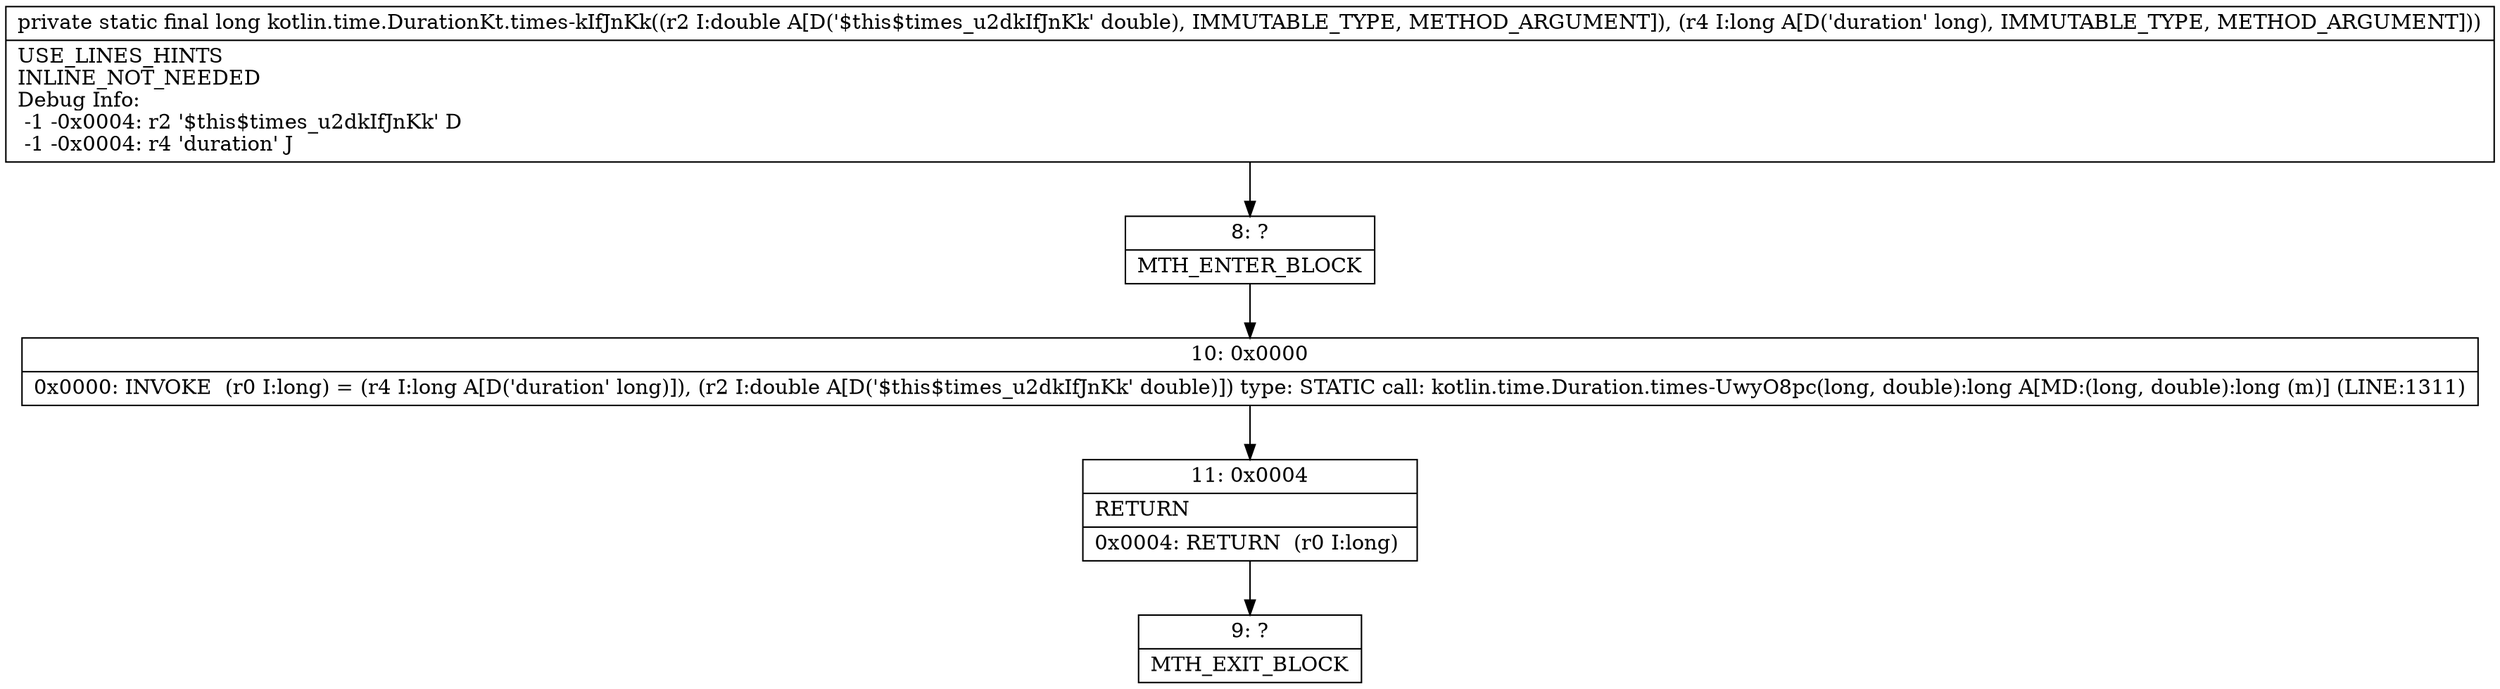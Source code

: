 digraph "CFG forkotlin.time.DurationKt.times\-kIfJnKk(DJ)J" {
Node_8 [shape=record,label="{8\:\ ?|MTH_ENTER_BLOCK\l}"];
Node_10 [shape=record,label="{10\:\ 0x0000|0x0000: INVOKE  (r0 I:long) = (r4 I:long A[D('duration' long)]), (r2 I:double A[D('$this$times_u2dkIfJnKk' double)]) type: STATIC call: kotlin.time.Duration.times\-UwyO8pc(long, double):long A[MD:(long, double):long (m)] (LINE:1311)\l}"];
Node_11 [shape=record,label="{11\:\ 0x0004|RETURN\l|0x0004: RETURN  (r0 I:long) \l}"];
Node_9 [shape=record,label="{9\:\ ?|MTH_EXIT_BLOCK\l}"];
MethodNode[shape=record,label="{private static final long kotlin.time.DurationKt.times\-kIfJnKk((r2 I:double A[D('$this$times_u2dkIfJnKk' double), IMMUTABLE_TYPE, METHOD_ARGUMENT]), (r4 I:long A[D('duration' long), IMMUTABLE_TYPE, METHOD_ARGUMENT]))  | USE_LINES_HINTS\lINLINE_NOT_NEEDED\lDebug Info:\l  \-1 \-0x0004: r2 '$this$times_u2dkIfJnKk' D\l  \-1 \-0x0004: r4 'duration' J\l}"];
MethodNode -> Node_8;Node_8 -> Node_10;
Node_10 -> Node_11;
Node_11 -> Node_9;
}

